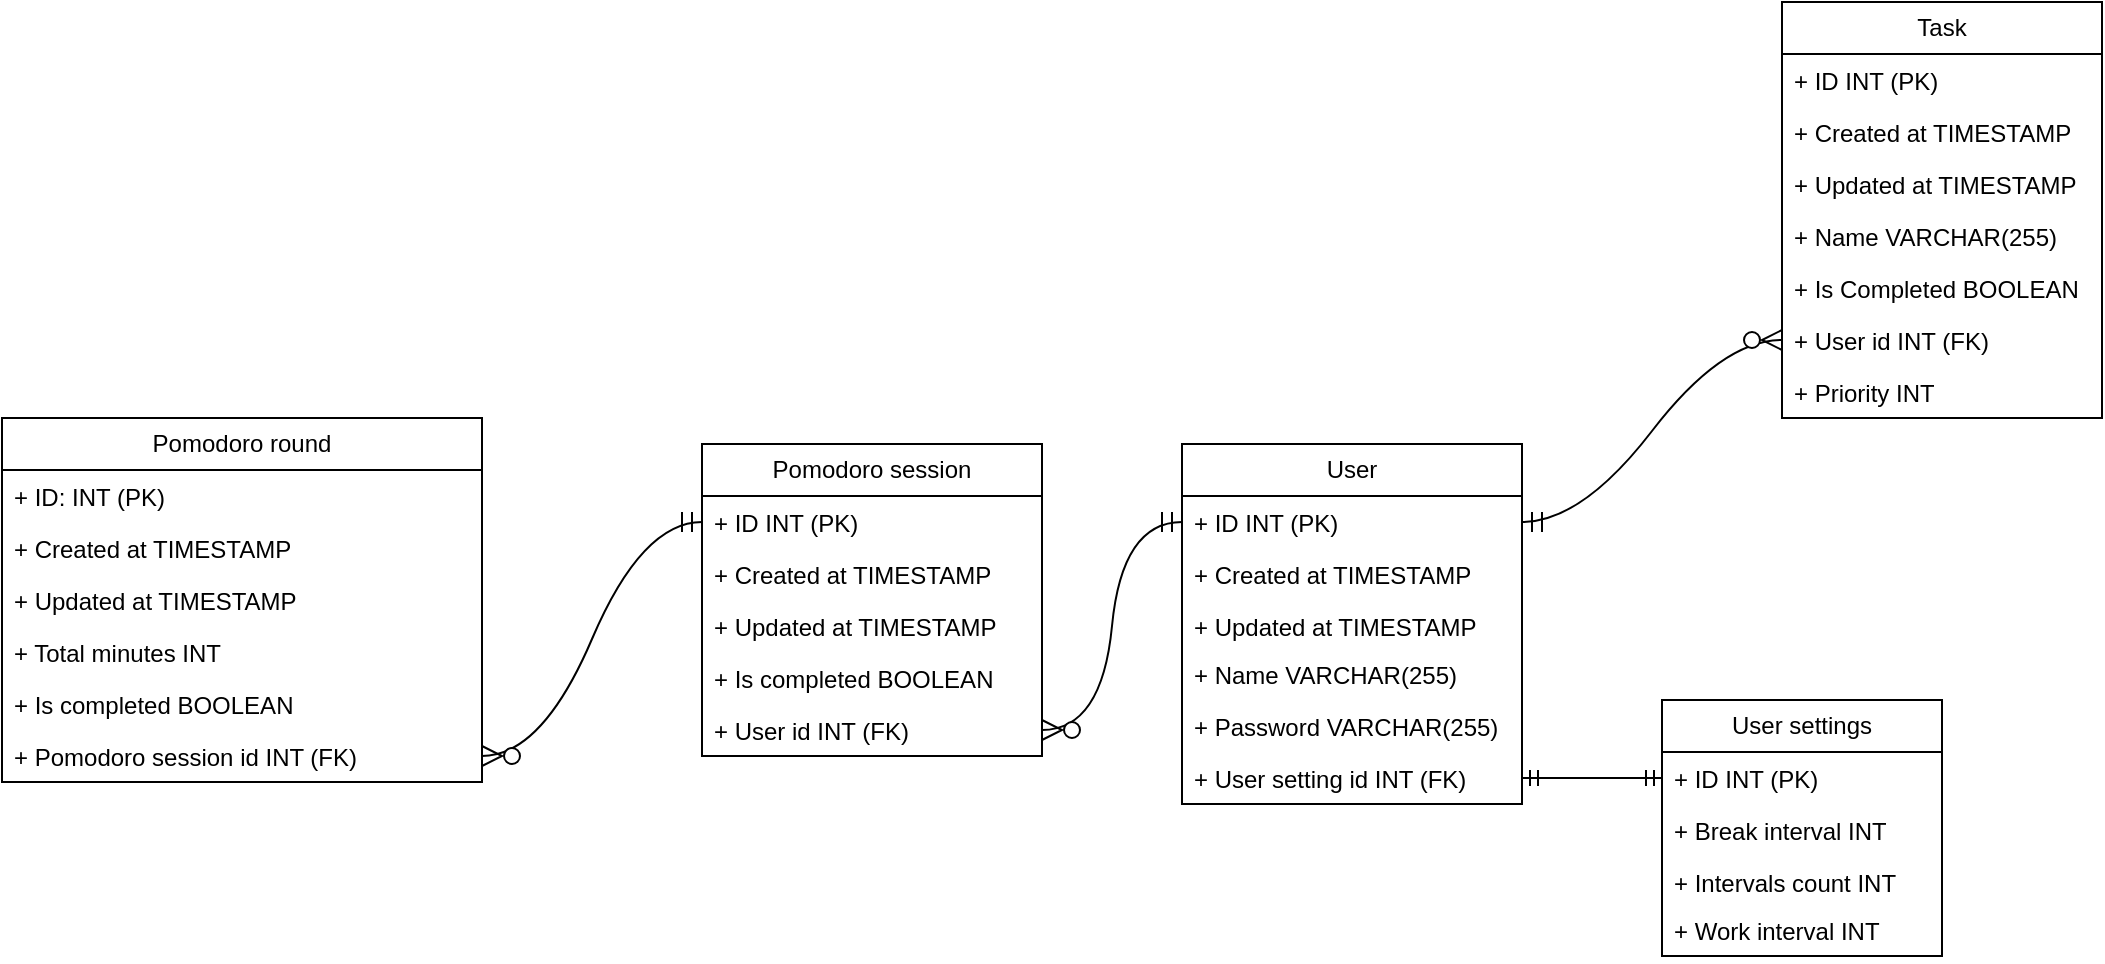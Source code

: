 <mxfile version="24.0.7" type="device">
  <diagram name="Страница — 1" id="Pn02A32nqaSbkwbhJP6s">
    <mxGraphModel dx="2258" dy="2005" grid="1" gridSize="10" guides="1" tooltips="1" connect="1" arrows="1" fold="1" page="1" pageScale="1" pageWidth="827" pageHeight="1169" math="0" shadow="0">
      <root>
        <mxCell id="0" />
        <mxCell id="1" parent="0" />
        <mxCell id="bccIr97JiLmQbe-36S-c-79" value="Pomodoro round" style="swimlane;fontStyle=0;childLayout=stackLayout;horizontal=1;startSize=26;fillColor=none;horizontalStack=0;resizeParent=1;resizeParentMax=0;resizeLast=0;collapsible=1;marginBottom=0;whiteSpace=wrap;html=1;" vertex="1" parent="1">
          <mxGeometry x="-100" y="-291" width="240" height="182" as="geometry" />
        </mxCell>
        <mxCell id="bccIr97JiLmQbe-36S-c-80" value="+ ID: INT (PK)" style="text;strokeColor=none;fillColor=none;align=left;verticalAlign=top;spacingLeft=4;spacingRight=4;overflow=hidden;rotatable=0;points=[[0,0.5],[1,0.5]];portConstraint=eastwest;whiteSpace=wrap;html=1;" vertex="1" parent="bccIr97JiLmQbe-36S-c-79">
          <mxGeometry y="26" width="240" height="26" as="geometry" />
        </mxCell>
        <mxCell id="bccIr97JiLmQbe-36S-c-81" value="+ Created at TIMESTAMP" style="text;strokeColor=none;fillColor=none;align=left;verticalAlign=top;spacingLeft=4;spacingRight=4;overflow=hidden;rotatable=0;points=[[0,0.5],[1,0.5]];portConstraint=eastwest;whiteSpace=wrap;html=1;" vertex="1" parent="bccIr97JiLmQbe-36S-c-79">
          <mxGeometry y="52" width="240" height="26" as="geometry" />
        </mxCell>
        <mxCell id="bccIr97JiLmQbe-36S-c-82" value="+ Updated at TIMESTAMP" style="text;strokeColor=none;fillColor=none;align=left;verticalAlign=top;spacingLeft=4;spacingRight=4;overflow=hidden;rotatable=0;points=[[0,0.5],[1,0.5]];portConstraint=eastwest;whiteSpace=wrap;html=1;" vertex="1" parent="bccIr97JiLmQbe-36S-c-79">
          <mxGeometry y="78" width="240" height="26" as="geometry" />
        </mxCell>
        <mxCell id="bccIr97JiLmQbe-36S-c-83" value="+ Total minutes INT" style="text;strokeColor=none;fillColor=none;align=left;verticalAlign=top;spacingLeft=4;spacingRight=4;overflow=hidden;rotatable=0;points=[[0,0.5],[1,0.5]];portConstraint=eastwest;whiteSpace=wrap;html=1;" vertex="1" parent="bccIr97JiLmQbe-36S-c-79">
          <mxGeometry y="104" width="240" height="26" as="geometry" />
        </mxCell>
        <mxCell id="bccIr97JiLmQbe-36S-c-84" value="+ Is completed BOOLEAN" style="text;strokeColor=none;fillColor=none;align=left;verticalAlign=top;spacingLeft=4;spacingRight=4;overflow=hidden;rotatable=0;points=[[0,0.5],[1,0.5]];portConstraint=eastwest;whiteSpace=wrap;html=1;" vertex="1" parent="bccIr97JiLmQbe-36S-c-79">
          <mxGeometry y="130" width="240" height="26" as="geometry" />
        </mxCell>
        <mxCell id="bccIr97JiLmQbe-36S-c-85" value="+ Pomodoro session id INT (FK)" style="text;strokeColor=none;fillColor=none;align=left;verticalAlign=top;spacingLeft=4;spacingRight=4;overflow=hidden;rotatable=0;points=[[0,0.5],[1,0.5]];portConstraint=eastwest;whiteSpace=wrap;html=1;" vertex="1" parent="bccIr97JiLmQbe-36S-c-79">
          <mxGeometry y="156" width="240" height="26" as="geometry" />
        </mxCell>
        <mxCell id="bccIr97JiLmQbe-36S-c-86" value="Pomodoro session" style="swimlane;fontStyle=0;childLayout=stackLayout;horizontal=1;startSize=26;fillColor=none;horizontalStack=0;resizeParent=1;resizeParentMax=0;resizeLast=0;collapsible=1;marginBottom=0;whiteSpace=wrap;html=1;" vertex="1" parent="1">
          <mxGeometry x="250" y="-278" width="170" height="156" as="geometry" />
        </mxCell>
        <mxCell id="bccIr97JiLmQbe-36S-c-87" value="+ ID INT (PK)" style="text;strokeColor=none;fillColor=none;align=left;verticalAlign=top;spacingLeft=4;spacingRight=4;overflow=hidden;rotatable=0;points=[[0,0.5],[1,0.5]];portConstraint=eastwest;whiteSpace=wrap;html=1;" vertex="1" parent="bccIr97JiLmQbe-36S-c-86">
          <mxGeometry y="26" width="170" height="26" as="geometry" />
        </mxCell>
        <mxCell id="bccIr97JiLmQbe-36S-c-88" value="+ Created at TIMESTAMP" style="text;strokeColor=none;fillColor=none;align=left;verticalAlign=top;spacingLeft=4;spacingRight=4;overflow=hidden;rotatable=0;points=[[0,0.5],[1,0.5]];portConstraint=eastwest;whiteSpace=wrap;html=1;" vertex="1" parent="bccIr97JiLmQbe-36S-c-86">
          <mxGeometry y="52" width="170" height="26" as="geometry" />
        </mxCell>
        <mxCell id="bccIr97JiLmQbe-36S-c-89" value="+ Updated at TIMESTAMP" style="text;strokeColor=none;fillColor=none;align=left;verticalAlign=top;spacingLeft=4;spacingRight=4;overflow=hidden;rotatable=0;points=[[0,0.5],[1,0.5]];portConstraint=eastwest;whiteSpace=wrap;html=1;" vertex="1" parent="bccIr97JiLmQbe-36S-c-86">
          <mxGeometry y="78" width="170" height="26" as="geometry" />
        </mxCell>
        <mxCell id="bccIr97JiLmQbe-36S-c-90" value="+ Is completed BOOLEAN" style="text;strokeColor=none;fillColor=none;align=left;verticalAlign=top;spacingLeft=4;spacingRight=4;overflow=hidden;rotatable=0;points=[[0,0.5],[1,0.5]];portConstraint=eastwest;whiteSpace=wrap;html=1;" vertex="1" parent="bccIr97JiLmQbe-36S-c-86">
          <mxGeometry y="104" width="170" height="26" as="geometry" />
        </mxCell>
        <mxCell id="bccIr97JiLmQbe-36S-c-91" value="+ User id INT (FK)" style="text;strokeColor=none;fillColor=none;align=left;verticalAlign=top;spacingLeft=4;spacingRight=4;overflow=hidden;rotatable=0;points=[[0,0.5],[1,0.5]];portConstraint=eastwest;whiteSpace=wrap;html=1;" vertex="1" parent="bccIr97JiLmQbe-36S-c-86">
          <mxGeometry y="130" width="170" height="26" as="geometry" />
        </mxCell>
        <mxCell id="bccIr97JiLmQbe-36S-c-92" value="User" style="swimlane;fontStyle=0;childLayout=stackLayout;horizontal=1;startSize=26;fillColor=none;horizontalStack=0;resizeParent=1;resizeParentMax=0;resizeLast=0;collapsible=1;marginBottom=0;whiteSpace=wrap;html=1;" vertex="1" parent="1">
          <mxGeometry x="490" y="-278" width="170" height="180" as="geometry" />
        </mxCell>
        <mxCell id="bccIr97JiLmQbe-36S-c-93" value="+ ID INT (PK)" style="text;strokeColor=none;fillColor=none;align=left;verticalAlign=top;spacingLeft=4;spacingRight=4;overflow=hidden;rotatable=0;points=[[0,0.5],[1,0.5]];portConstraint=eastwest;whiteSpace=wrap;html=1;" vertex="1" parent="bccIr97JiLmQbe-36S-c-92">
          <mxGeometry y="26" width="170" height="26" as="geometry" />
        </mxCell>
        <mxCell id="bccIr97JiLmQbe-36S-c-94" value="+ Created at TIMESTAMP" style="text;strokeColor=none;fillColor=none;align=left;verticalAlign=top;spacingLeft=4;spacingRight=4;overflow=hidden;rotatable=0;points=[[0,0.5],[1,0.5]];portConstraint=eastwest;whiteSpace=wrap;html=1;" vertex="1" parent="bccIr97JiLmQbe-36S-c-92">
          <mxGeometry y="52" width="170" height="26" as="geometry" />
        </mxCell>
        <mxCell id="bccIr97JiLmQbe-36S-c-95" value="+ Updated at TIMESTAMP" style="text;strokeColor=none;fillColor=none;align=left;verticalAlign=top;spacingLeft=4;spacingRight=4;overflow=hidden;rotatable=0;points=[[0,0.5],[1,0.5]];portConstraint=eastwest;whiteSpace=wrap;html=1;" vertex="1" parent="bccIr97JiLmQbe-36S-c-92">
          <mxGeometry y="78" width="170" height="24" as="geometry" />
        </mxCell>
        <mxCell id="bccIr97JiLmQbe-36S-c-96" value="+ Name VARCHAR(255)" style="text;strokeColor=none;fillColor=none;align=left;verticalAlign=top;spacingLeft=4;spacingRight=4;overflow=hidden;rotatable=0;points=[[0,0.5],[1,0.5]];portConstraint=eastwest;whiteSpace=wrap;html=1;" vertex="1" parent="bccIr97JiLmQbe-36S-c-92">
          <mxGeometry y="102" width="170" height="26" as="geometry" />
        </mxCell>
        <mxCell id="bccIr97JiLmQbe-36S-c-97" value="+ Password VARCHAR(255)" style="text;strokeColor=none;fillColor=none;align=left;verticalAlign=top;spacingLeft=4;spacingRight=4;overflow=hidden;rotatable=0;points=[[0,0.5],[1,0.5]];portConstraint=eastwest;whiteSpace=wrap;html=1;" vertex="1" parent="bccIr97JiLmQbe-36S-c-92">
          <mxGeometry y="128" width="170" height="26" as="geometry" />
        </mxCell>
        <mxCell id="bccIr97JiLmQbe-36S-c-98" value="+ User setting id INT (FK)" style="text;strokeColor=none;fillColor=none;align=left;verticalAlign=top;spacingLeft=4;spacingRight=4;overflow=hidden;rotatable=0;points=[[0,0.5],[1,0.5]];portConstraint=eastwest;whiteSpace=wrap;html=1;" vertex="1" parent="bccIr97JiLmQbe-36S-c-92">
          <mxGeometry y="154" width="170" height="26" as="geometry" />
        </mxCell>
        <mxCell id="bccIr97JiLmQbe-36S-c-99" value="Task" style="swimlane;fontStyle=0;childLayout=stackLayout;horizontal=1;startSize=26;fillColor=none;horizontalStack=0;resizeParent=1;resizeParentMax=0;resizeLast=0;collapsible=1;marginBottom=0;whiteSpace=wrap;html=1;" vertex="1" parent="1">
          <mxGeometry x="790" y="-499" width="160" height="208" as="geometry" />
        </mxCell>
        <mxCell id="bccIr97JiLmQbe-36S-c-100" value="+ ID INT (PK)" style="text;strokeColor=none;fillColor=none;align=left;verticalAlign=top;spacingLeft=4;spacingRight=4;overflow=hidden;rotatable=0;points=[[0,0.5],[1,0.5]];portConstraint=eastwest;whiteSpace=wrap;html=1;" vertex="1" parent="bccIr97JiLmQbe-36S-c-99">
          <mxGeometry y="26" width="160" height="26" as="geometry" />
        </mxCell>
        <mxCell id="bccIr97JiLmQbe-36S-c-101" value="+ Created at TIMESTAMP" style="text;strokeColor=none;fillColor=none;align=left;verticalAlign=top;spacingLeft=4;spacingRight=4;overflow=hidden;rotatable=0;points=[[0,0.5],[1,0.5]];portConstraint=eastwest;whiteSpace=wrap;html=1;" vertex="1" parent="bccIr97JiLmQbe-36S-c-99">
          <mxGeometry y="52" width="160" height="26" as="geometry" />
        </mxCell>
        <mxCell id="bccIr97JiLmQbe-36S-c-102" value="+ Updated at TIMESTAMP" style="text;strokeColor=none;fillColor=none;align=left;verticalAlign=top;spacingLeft=4;spacingRight=4;overflow=hidden;rotatable=0;points=[[0,0.5],[1,0.5]];portConstraint=eastwest;whiteSpace=wrap;html=1;" vertex="1" parent="bccIr97JiLmQbe-36S-c-99">
          <mxGeometry y="78" width="160" height="26" as="geometry" />
        </mxCell>
        <mxCell id="bccIr97JiLmQbe-36S-c-103" value="+ Name VARCHAR(255)" style="text;strokeColor=none;fillColor=none;align=left;verticalAlign=top;spacingLeft=4;spacingRight=4;overflow=hidden;rotatable=0;points=[[0,0.5],[1,0.5]];portConstraint=eastwest;whiteSpace=wrap;html=1;" vertex="1" parent="bccIr97JiLmQbe-36S-c-99">
          <mxGeometry y="104" width="160" height="26" as="geometry" />
        </mxCell>
        <mxCell id="bccIr97JiLmQbe-36S-c-104" value="+ Is Completed BOOLEAN" style="text;strokeColor=none;fillColor=none;align=left;verticalAlign=top;spacingLeft=4;spacingRight=4;overflow=hidden;rotatable=0;points=[[0,0.5],[1,0.5]];portConstraint=eastwest;whiteSpace=wrap;html=1;" vertex="1" parent="bccIr97JiLmQbe-36S-c-99">
          <mxGeometry y="130" width="160" height="26" as="geometry" />
        </mxCell>
        <mxCell id="bccIr97JiLmQbe-36S-c-105" value="+ User id INT (FK)" style="text;strokeColor=none;fillColor=none;align=left;verticalAlign=top;spacingLeft=4;spacingRight=4;overflow=hidden;rotatable=0;points=[[0,0.5],[1,0.5]];portConstraint=eastwest;whiteSpace=wrap;html=1;" vertex="1" parent="bccIr97JiLmQbe-36S-c-99">
          <mxGeometry y="156" width="160" height="26" as="geometry" />
        </mxCell>
        <mxCell id="bccIr97JiLmQbe-36S-c-106" value="+ Priority INT" style="text;strokeColor=none;fillColor=none;align=left;verticalAlign=top;spacingLeft=4;spacingRight=4;overflow=hidden;rotatable=0;points=[[0,0.5],[1,0.5]];portConstraint=eastwest;whiteSpace=wrap;html=1;" vertex="1" parent="bccIr97JiLmQbe-36S-c-99">
          <mxGeometry y="182" width="160" height="26" as="geometry" />
        </mxCell>
        <mxCell id="bccIr97JiLmQbe-36S-c-107" value="User settings" style="swimlane;fontStyle=0;childLayout=stackLayout;horizontal=1;startSize=26;fillColor=none;horizontalStack=0;resizeParent=1;resizeParentMax=0;resizeLast=0;collapsible=1;marginBottom=0;whiteSpace=wrap;html=1;" vertex="1" parent="1">
          <mxGeometry x="730" y="-150" width="140" height="128" as="geometry" />
        </mxCell>
        <mxCell id="bccIr97JiLmQbe-36S-c-108" value="+ ID INT (PK)" style="text;strokeColor=none;fillColor=none;align=left;verticalAlign=top;spacingLeft=4;spacingRight=4;overflow=hidden;rotatable=0;points=[[0,0.5],[1,0.5]];portConstraint=eastwest;whiteSpace=wrap;html=1;" vertex="1" parent="bccIr97JiLmQbe-36S-c-107">
          <mxGeometry y="26" width="140" height="26" as="geometry" />
        </mxCell>
        <mxCell id="bccIr97JiLmQbe-36S-c-109" value="+ Break interval INT" style="text;strokeColor=none;fillColor=none;align=left;verticalAlign=top;spacingLeft=4;spacingRight=4;overflow=hidden;rotatable=0;points=[[0,0.5],[1,0.5]];portConstraint=eastwest;whiteSpace=wrap;html=1;" vertex="1" parent="bccIr97JiLmQbe-36S-c-107">
          <mxGeometry y="52" width="140" height="26" as="geometry" />
        </mxCell>
        <mxCell id="bccIr97JiLmQbe-36S-c-110" value="+ Intervals count INT" style="text;strokeColor=none;fillColor=none;align=left;verticalAlign=top;spacingLeft=4;spacingRight=4;overflow=hidden;rotatable=0;points=[[0,0.5],[1,0.5]];portConstraint=eastwest;whiteSpace=wrap;html=1;" vertex="1" parent="bccIr97JiLmQbe-36S-c-107">
          <mxGeometry y="78" width="140" height="24" as="geometry" />
        </mxCell>
        <mxCell id="bccIr97JiLmQbe-36S-c-111" value="+ Work interval INT" style="text;strokeColor=none;fillColor=none;align=left;verticalAlign=top;spacingLeft=4;spacingRight=4;overflow=hidden;rotatable=0;points=[[0,0.5],[1,0.5]];portConstraint=eastwest;whiteSpace=wrap;html=1;" vertex="1" parent="bccIr97JiLmQbe-36S-c-107">
          <mxGeometry y="102" width="140" height="26" as="geometry" />
        </mxCell>
        <mxCell id="bccIr97JiLmQbe-36S-c-115" value="" style="edgeStyle=entityRelationEdgeStyle;fontSize=12;html=1;endArrow=ERmandOne;startArrow=ERmandOne;rounded=0;" edge="1" parent="1" source="bccIr97JiLmQbe-36S-c-98" target="bccIr97JiLmQbe-36S-c-108">
          <mxGeometry width="100" height="100" relative="1" as="geometry">
            <mxPoint x="580" y="10" as="sourcePoint" />
            <mxPoint x="680" y="-90" as="targetPoint" />
          </mxGeometry>
        </mxCell>
        <mxCell id="bccIr97JiLmQbe-36S-c-118" value="" style="edgeStyle=entityRelationEdgeStyle;fontSize=12;html=1;endArrow=ERzeroToMany;startArrow=ERmandOne;rounded=0;startSize=8;endSize=8;curved=1;" edge="1" parent="1" source="bccIr97JiLmQbe-36S-c-93" target="bccIr97JiLmQbe-36S-c-105">
          <mxGeometry width="100" height="100" relative="1" as="geometry">
            <mxPoint x="660" y="-240" as="sourcePoint" />
            <mxPoint x="780" y="-320" as="targetPoint" />
            <Array as="points">
              <mxPoint x="920" y="-260" />
              <mxPoint x="640" y="-340" />
              <mxPoint x="620" y="-370" />
              <mxPoint x="650" y="-340" />
              <mxPoint x="770" y="-250" />
            </Array>
          </mxGeometry>
        </mxCell>
        <mxCell id="bccIr97JiLmQbe-36S-c-119" value="" style="edgeStyle=entityRelationEdgeStyle;fontSize=12;html=1;endArrow=ERzeroToMany;startArrow=ERmandOne;rounded=0;startSize=8;endSize=8;curved=1;entryX=1;entryY=0.5;entryDx=0;entryDy=0;" edge="1" parent="1" source="bccIr97JiLmQbe-36S-c-93" target="bccIr97JiLmQbe-36S-c-91">
          <mxGeometry width="100" height="100" relative="1" as="geometry">
            <mxPoint x="450" y="-260" as="sourcePoint" />
            <mxPoint x="440" y="-340" as="targetPoint" />
            <Array as="points">
              <mxPoint x="570" y="-270" />
              <mxPoint x="140" y="-190" />
              <mxPoint x="90" y="-200" />
              <mxPoint x="290" y="-350" />
              <mxPoint x="270" y="-380" />
              <mxPoint x="300" y="-350" />
              <mxPoint x="420" y="-260" />
            </Array>
          </mxGeometry>
        </mxCell>
        <mxCell id="bccIr97JiLmQbe-36S-c-122" value="" style="edgeStyle=entityRelationEdgeStyle;fontSize=12;html=1;endArrow=ERzeroToMany;startArrow=ERmandOne;rounded=0;startSize=8;endSize=8;curved=1;entryX=1;entryY=0.5;entryDx=0;entryDy=0;" edge="1" parent="1" source="bccIr97JiLmQbe-36S-c-87" target="bccIr97JiLmQbe-36S-c-85">
          <mxGeometry width="100" height="100" relative="1" as="geometry">
            <mxPoint x="220" y="-270" as="sourcePoint" />
            <mxPoint x="320" y="-370" as="targetPoint" />
          </mxGeometry>
        </mxCell>
      </root>
    </mxGraphModel>
  </diagram>
</mxfile>
